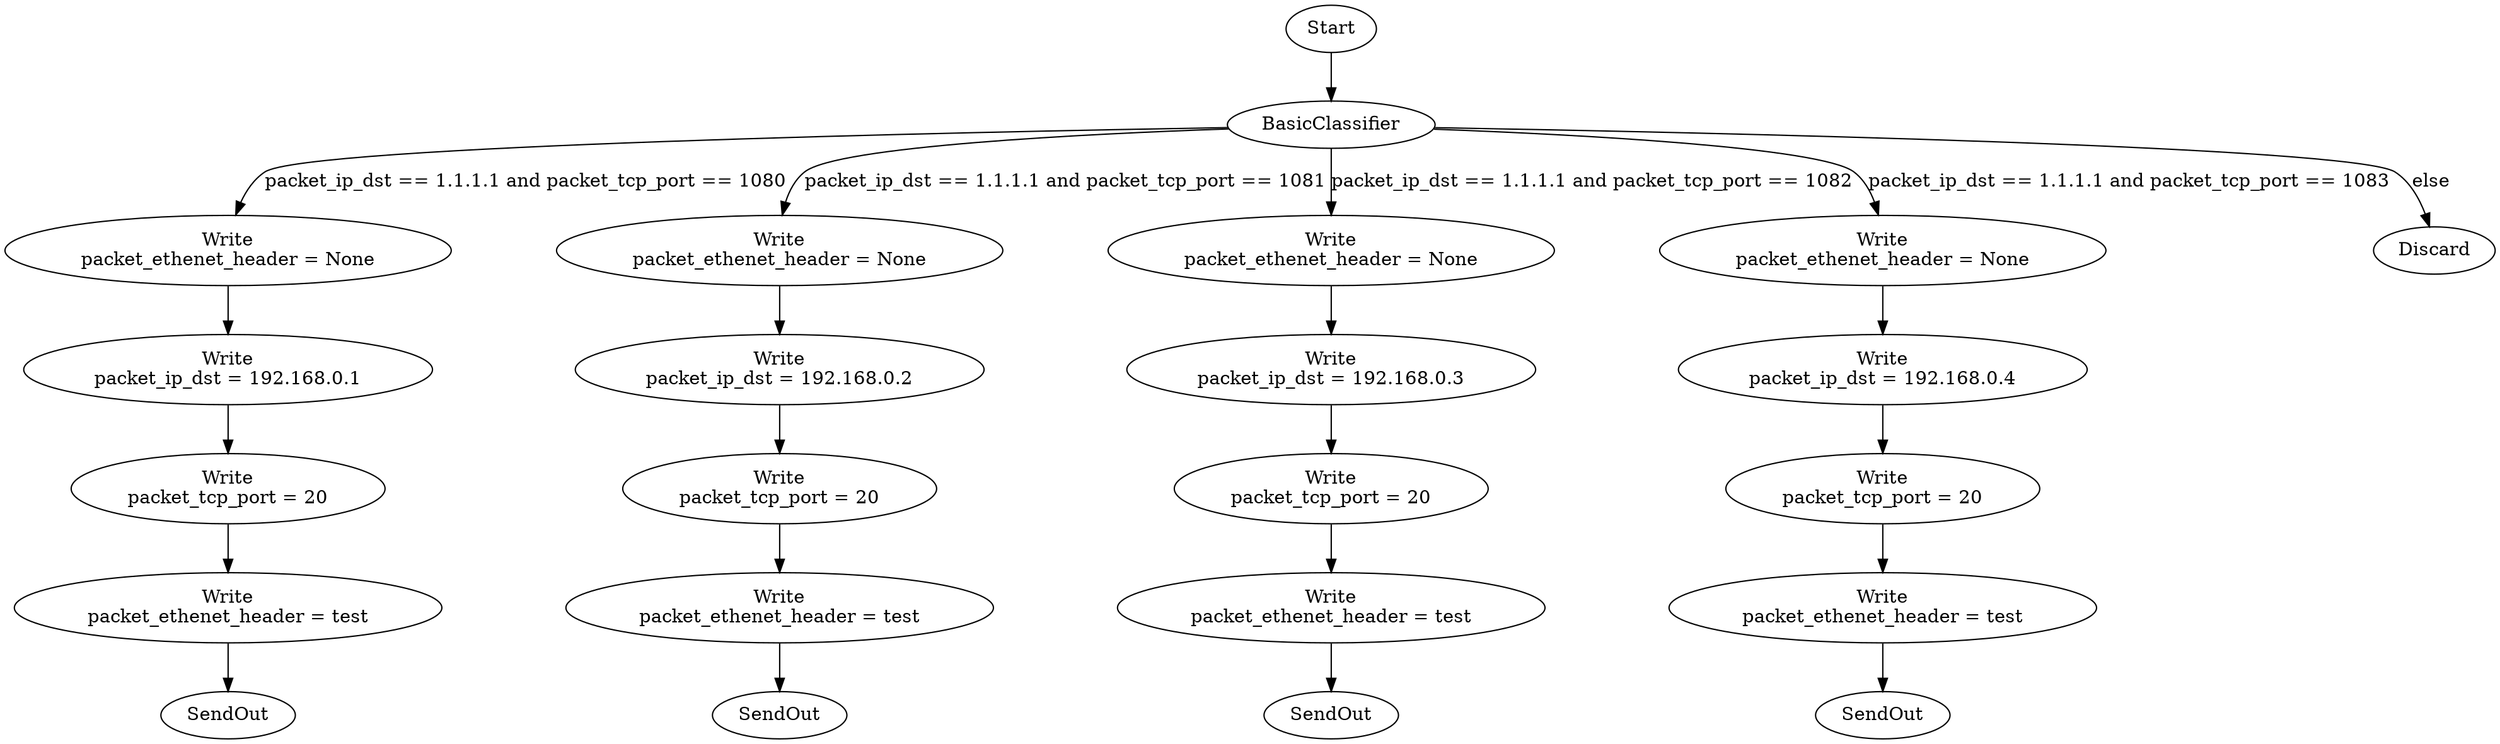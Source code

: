 digraph test {
	0 [label=Start color=black]
	1 [label=BasicClassifier color=black]
	0 -> 1 [label="" color=black]
	2 [label="Write
packet_ethenet_header = None" color=black]
	1 -> 2 [label="packet_ip_dst == 1.1.1.1 and packet_tcp_port == 1080" color=black]
	3 [label="Write
packet_ip_dst = 192.168.0.1" color=black]
	2 -> 3 [label="" color=black]
	4 [label="Write
packet_tcp_port = 20" color=black]
	3 -> 4 [label="" color=black]
	5 [label="Write
packet_ethenet_header = test" color=black]
	4 -> 5 [label="" color=black]
	6 [label=SendOut color=black]
	5 -> 6 [label="" color=black]
	7 [label="Write
packet_ethenet_header = None" color=black]
	1 -> 7 [label="packet_ip_dst == 1.1.1.1 and packet_tcp_port == 1081" color=black]
	8 [label="Write
packet_ip_dst = 192.168.0.2" color=black]
	7 -> 8 [label="" color=black]
	9 [label="Write
packet_tcp_port = 20" color=black]
	8 -> 9 [label="" color=black]
	10 [label="Write
packet_ethenet_header = test" color=black]
	9 -> 10 [label="" color=black]
	11 [label=SendOut color=black]
	10 -> 11 [label="" color=black]
	12 [label="Write
packet_ethenet_header = None" color=black]
	1 -> 12 [label="packet_ip_dst == 1.1.1.1 and packet_tcp_port == 1082" color=black]
	13 [label="Write
packet_ip_dst = 192.168.0.3" color=black]
	12 -> 13 [label="" color=black]
	14 [label="Write
packet_tcp_port = 20" color=black]
	13 -> 14 [label="" color=black]
	15 [label="Write
packet_ethenet_header = test" color=black]
	14 -> 15 [label="" color=black]
	16 [label=SendOut color=black]
	15 -> 16 [label="" color=black]
	17 [label="Write
packet_ethenet_header = None" color=black]
	1 -> 17 [label="packet_ip_dst == 1.1.1.1 and packet_tcp_port == 1083" color=black]
	18 [label="Write
packet_ip_dst = 192.168.0.4" color=black]
	17 -> 18 [label="" color=black]
	19 [label="Write
packet_tcp_port = 20" color=black]
	18 -> 19 [label="" color=black]
	20 [label="Write
packet_ethenet_header = test" color=black]
	19 -> 20 [label="" color=black]
	21 [label=SendOut color=black]
	20 -> 21 [label="" color=black]
	22 [label=Discard color=black]
	1 -> 22 [label=else color=black]
}
